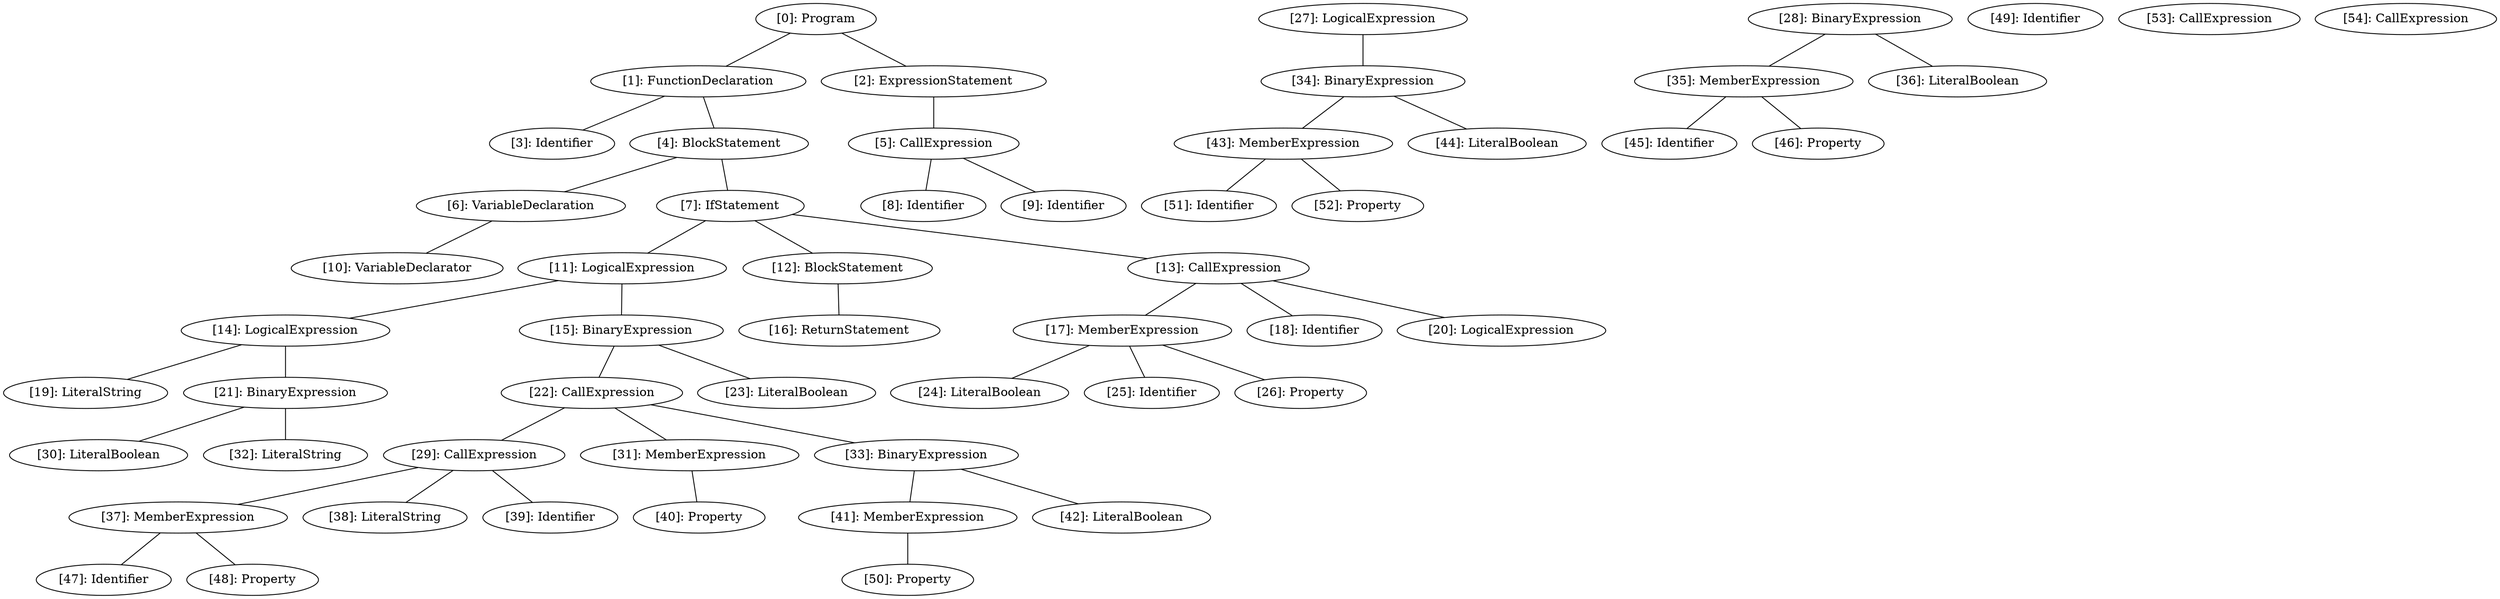 // Result
graph {
	0 [label="[0]: Program"]
	1 [label="[1]: FunctionDeclaration"]
	2 [label="[2]: ExpressionStatement"]
	3 [label="[3]: Identifier"]
	4 [label="[4]: BlockStatement"]
	5 [label="[5]: CallExpression"]
	6 [label="[6]: VariableDeclaration"]
	7 [label="[7]: IfStatement"]
	8 [label="[8]: Identifier"]
	9 [label="[9]: Identifier"]
	10 [label="[10]: VariableDeclarator"]
	11 [label="[11]: LogicalExpression"]
	12 [label="[12]: BlockStatement"]
	13 [label="[13]: CallExpression"]
	14 [label="[14]: LogicalExpression"]
	15 [label="[15]: BinaryExpression"]
	16 [label="[16]: ReturnStatement"]
	17 [label="[17]: MemberExpression"]
	18 [label="[18]: Identifier"]
	19 [label="[19]: LiteralString"]
	20 [label="[20]: LogicalExpression"]
	21 [label="[21]: BinaryExpression"]
	22 [label="[22]: CallExpression"]
	23 [label="[23]: LiteralBoolean"]
	24 [label="[24]: LiteralBoolean"]
	25 [label="[25]: Identifier"]
	26 [label="[26]: Property"]
	27 [label="[27]: LogicalExpression"]
	28 [label="[28]: BinaryExpression"]
	29 [label="[29]: CallExpression"]
	30 [label="[30]: LiteralBoolean"]
	31 [label="[31]: MemberExpression"]
	32 [label="[32]: LiteralString"]
	33 [label="[33]: BinaryExpression"]
	34 [label="[34]: BinaryExpression"]
	35 [label="[35]: MemberExpression"]
	36 [label="[36]: LiteralBoolean"]
	37 [label="[37]: MemberExpression"]
	38 [label="[38]: LiteralString"]
	39 [label="[39]: Identifier"]
	40 [label="[40]: Property"]
	41 [label="[41]: MemberExpression"]
	42 [label="[42]: LiteralBoolean"]
	43 [label="[43]: MemberExpression"]
	44 [label="[44]: LiteralBoolean"]
	45 [label="[45]: Identifier"]
	46 [label="[46]: Property"]
	47 [label="[47]: Identifier"]
	48 [label="[48]: Property"]
	49 [label="[49]: Identifier"]
	50 [label="[50]: Property"]
	51 [label="[51]: Identifier"]
	52 [label="[52]: Property"]
	53 [label="[53]: CallExpression"]
	54 [label="[54]: CallExpression"]
	0 -- 1
	0 -- 2
	1 -- 3
	1 -- 4
	2 -- 5
	4 -- 6
	4 -- 7
	5 -- 8
	5 -- 9
	6 -- 10
	7 -- 11
	7 -- 12
	7 -- 13
	11 -- 14
	11 -- 15
	12 -- 16
	13 -- 17
	13 -- 18
	13 -- 20
	14 -- 19
	14 -- 21
	15 -- 22
	15 -- 23
	17 -- 24
	17 -- 25
	17 -- 26
	21 -- 30
	21 -- 32
	22 -- 29
	22 -- 31
	22 -- 33
	27 -- 34
	28 -- 35
	28 -- 36
	29 -- 37
	29 -- 38
	29 -- 39
	31 -- 40
	33 -- 41
	33 -- 42
	34 -- 43
	34 -- 44
	35 -- 45
	35 -- 46
	37 -- 47
	37 -- 48
	41 -- 50
	43 -- 51
	43 -- 52
}
